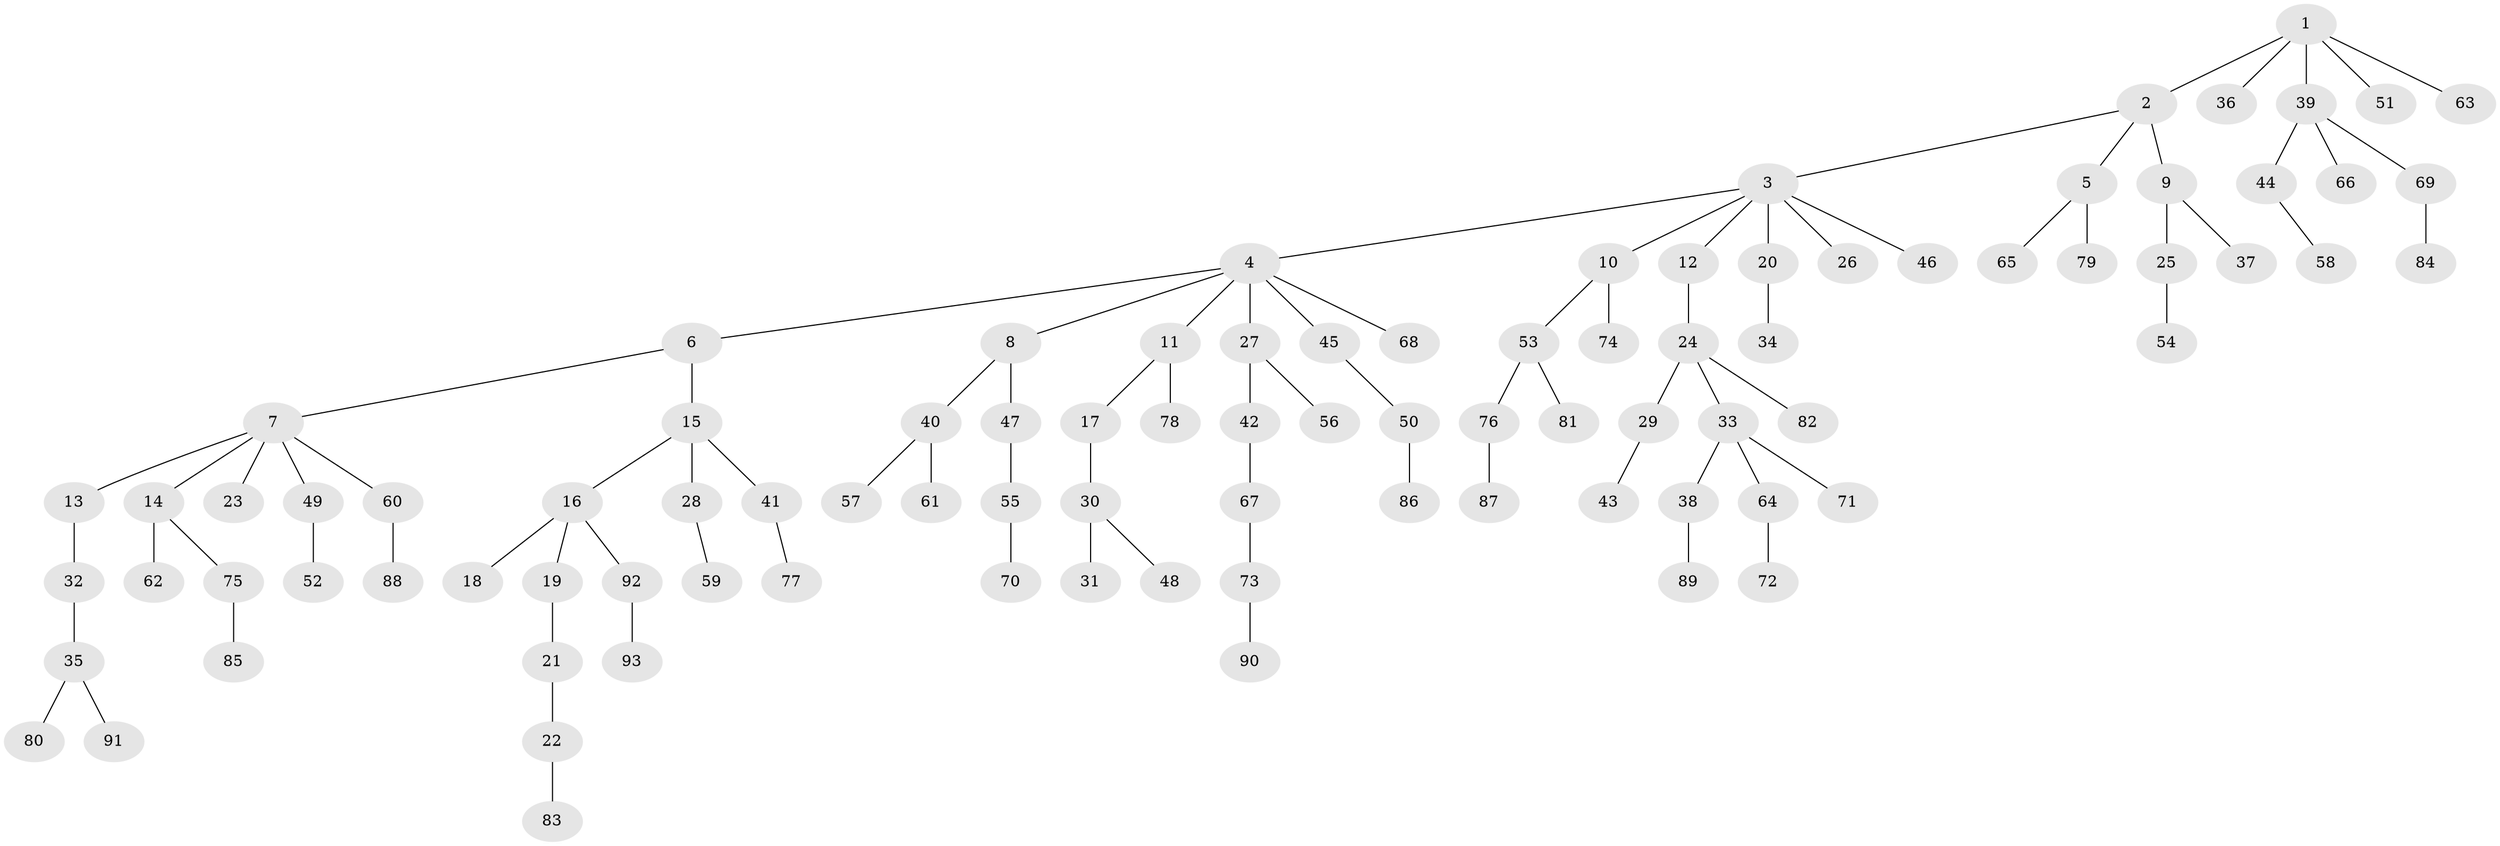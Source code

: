 // Generated by graph-tools (version 1.1) at 2025/36/03/09/25 02:36:46]
// undirected, 93 vertices, 92 edges
graph export_dot {
graph [start="1"]
  node [color=gray90,style=filled];
  1;
  2;
  3;
  4;
  5;
  6;
  7;
  8;
  9;
  10;
  11;
  12;
  13;
  14;
  15;
  16;
  17;
  18;
  19;
  20;
  21;
  22;
  23;
  24;
  25;
  26;
  27;
  28;
  29;
  30;
  31;
  32;
  33;
  34;
  35;
  36;
  37;
  38;
  39;
  40;
  41;
  42;
  43;
  44;
  45;
  46;
  47;
  48;
  49;
  50;
  51;
  52;
  53;
  54;
  55;
  56;
  57;
  58;
  59;
  60;
  61;
  62;
  63;
  64;
  65;
  66;
  67;
  68;
  69;
  70;
  71;
  72;
  73;
  74;
  75;
  76;
  77;
  78;
  79;
  80;
  81;
  82;
  83;
  84;
  85;
  86;
  87;
  88;
  89;
  90;
  91;
  92;
  93;
  1 -- 2;
  1 -- 36;
  1 -- 39;
  1 -- 51;
  1 -- 63;
  2 -- 3;
  2 -- 5;
  2 -- 9;
  3 -- 4;
  3 -- 10;
  3 -- 12;
  3 -- 20;
  3 -- 26;
  3 -- 46;
  4 -- 6;
  4 -- 8;
  4 -- 11;
  4 -- 27;
  4 -- 45;
  4 -- 68;
  5 -- 65;
  5 -- 79;
  6 -- 7;
  6 -- 15;
  7 -- 13;
  7 -- 14;
  7 -- 23;
  7 -- 49;
  7 -- 60;
  8 -- 40;
  8 -- 47;
  9 -- 25;
  9 -- 37;
  10 -- 53;
  10 -- 74;
  11 -- 17;
  11 -- 78;
  12 -- 24;
  13 -- 32;
  14 -- 62;
  14 -- 75;
  15 -- 16;
  15 -- 28;
  15 -- 41;
  16 -- 18;
  16 -- 19;
  16 -- 92;
  17 -- 30;
  19 -- 21;
  20 -- 34;
  21 -- 22;
  22 -- 83;
  24 -- 29;
  24 -- 33;
  24 -- 82;
  25 -- 54;
  27 -- 42;
  27 -- 56;
  28 -- 59;
  29 -- 43;
  30 -- 31;
  30 -- 48;
  32 -- 35;
  33 -- 38;
  33 -- 64;
  33 -- 71;
  35 -- 80;
  35 -- 91;
  38 -- 89;
  39 -- 44;
  39 -- 66;
  39 -- 69;
  40 -- 57;
  40 -- 61;
  41 -- 77;
  42 -- 67;
  44 -- 58;
  45 -- 50;
  47 -- 55;
  49 -- 52;
  50 -- 86;
  53 -- 76;
  53 -- 81;
  55 -- 70;
  60 -- 88;
  64 -- 72;
  67 -- 73;
  69 -- 84;
  73 -- 90;
  75 -- 85;
  76 -- 87;
  92 -- 93;
}
